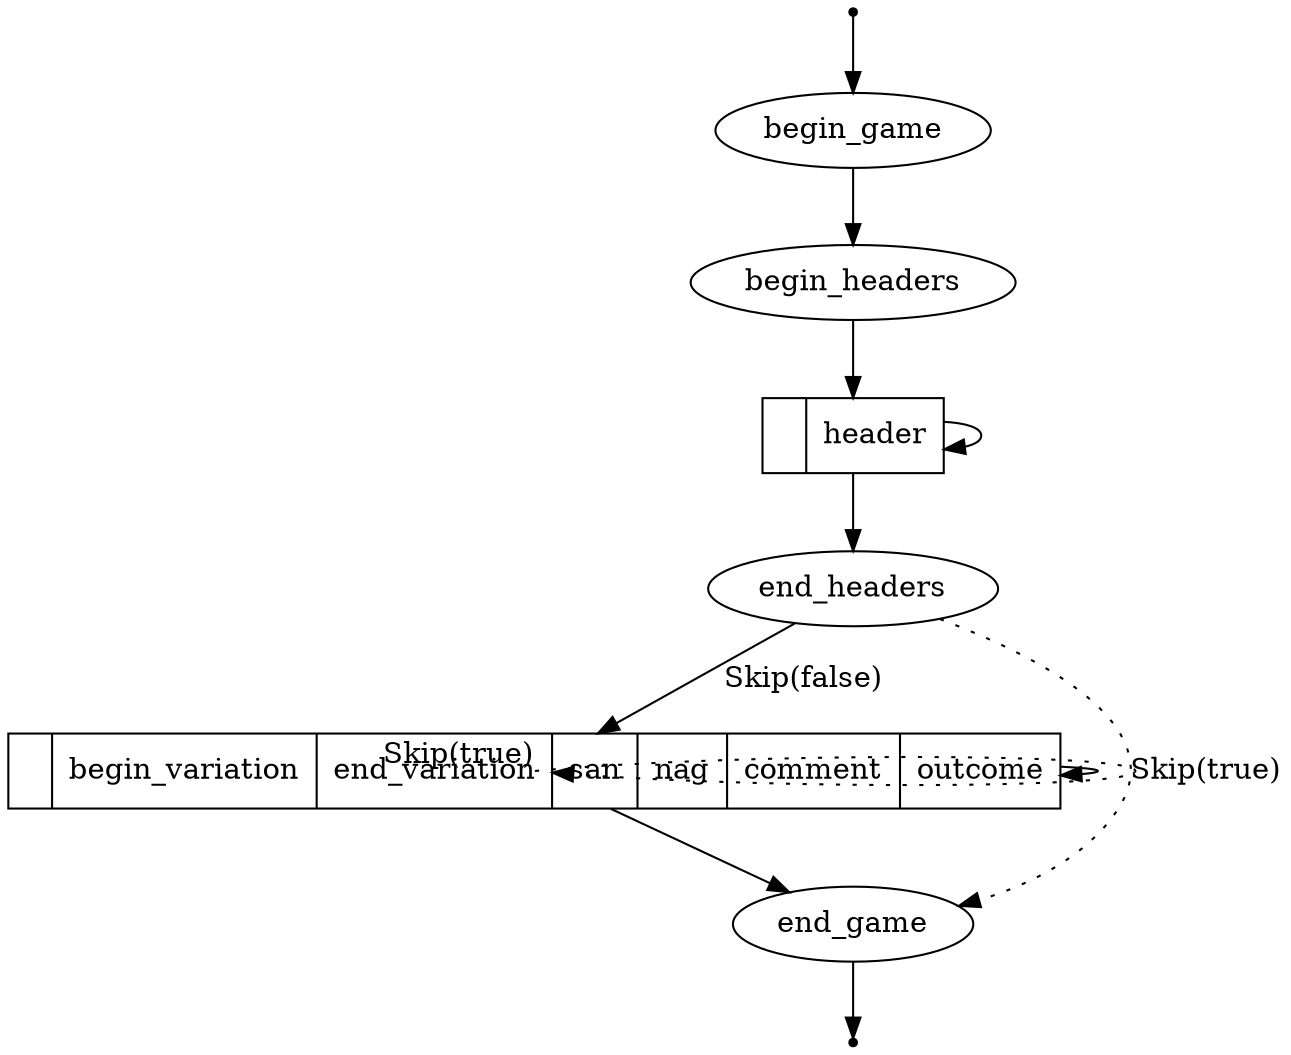 digraph G {
    compound=true;

    S [shape=point];
    S -> begin_game;

    begin_game -> begin_headers;
    header [shape=record,label="|header"];
    header -> header;
    begin_headers -> header;
    header -> end_headers;

    end_headers -> moves [lhead=cluster0;label="Skip(false)"];
    end_headers -> end_game [label="Skip(true)",style=dotted];

    E [shape=point];
    end_game -> E;

    moves [shape=record,label="|<ral> begin_variation|<rar>end_variation|san|nag|comment|outcome"];
    moves:ral -> moves:rar [taillabel="Skip(true)",style="dotted"];
    moves -> moves;

    moves -> end_game;


    //end_headers -> moves;
    //end_headers -> end_game;
    //end_headers -> end_game [label="Skip(true)"];
}
